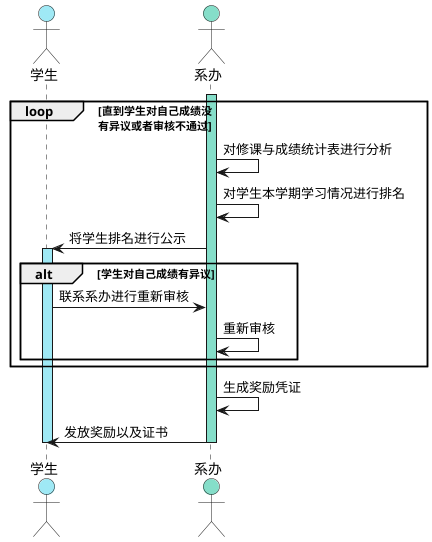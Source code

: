 @startuml
'https://plantuml.com/sequence-diagram
actor       学生 #9FE9F5
actor       系办 #85DEC9

activate 系办 #85DEC9
loop 直到学生对自己成绩没\n有异议或者审核不通过
系办 -> 系办 :对修课与成绩统计表进行分析
系办 -> 系办:对学生本学期学习情况进行排名
系办 -> 学生:将学生排名进行公示
activate 学生 #9FE9F5
alt 学生对自己成绩有异议
学生 -> 系办 :联系系办进行重新审核
系办 -> 系办 :重新审核
end
end
系办 -> 系办 :生成奖励凭证
系办 -> 学生:发放奖励以及证书
deactivate 学生 #9FE9F5
deactivate 系办 #85DEC9






@enduml